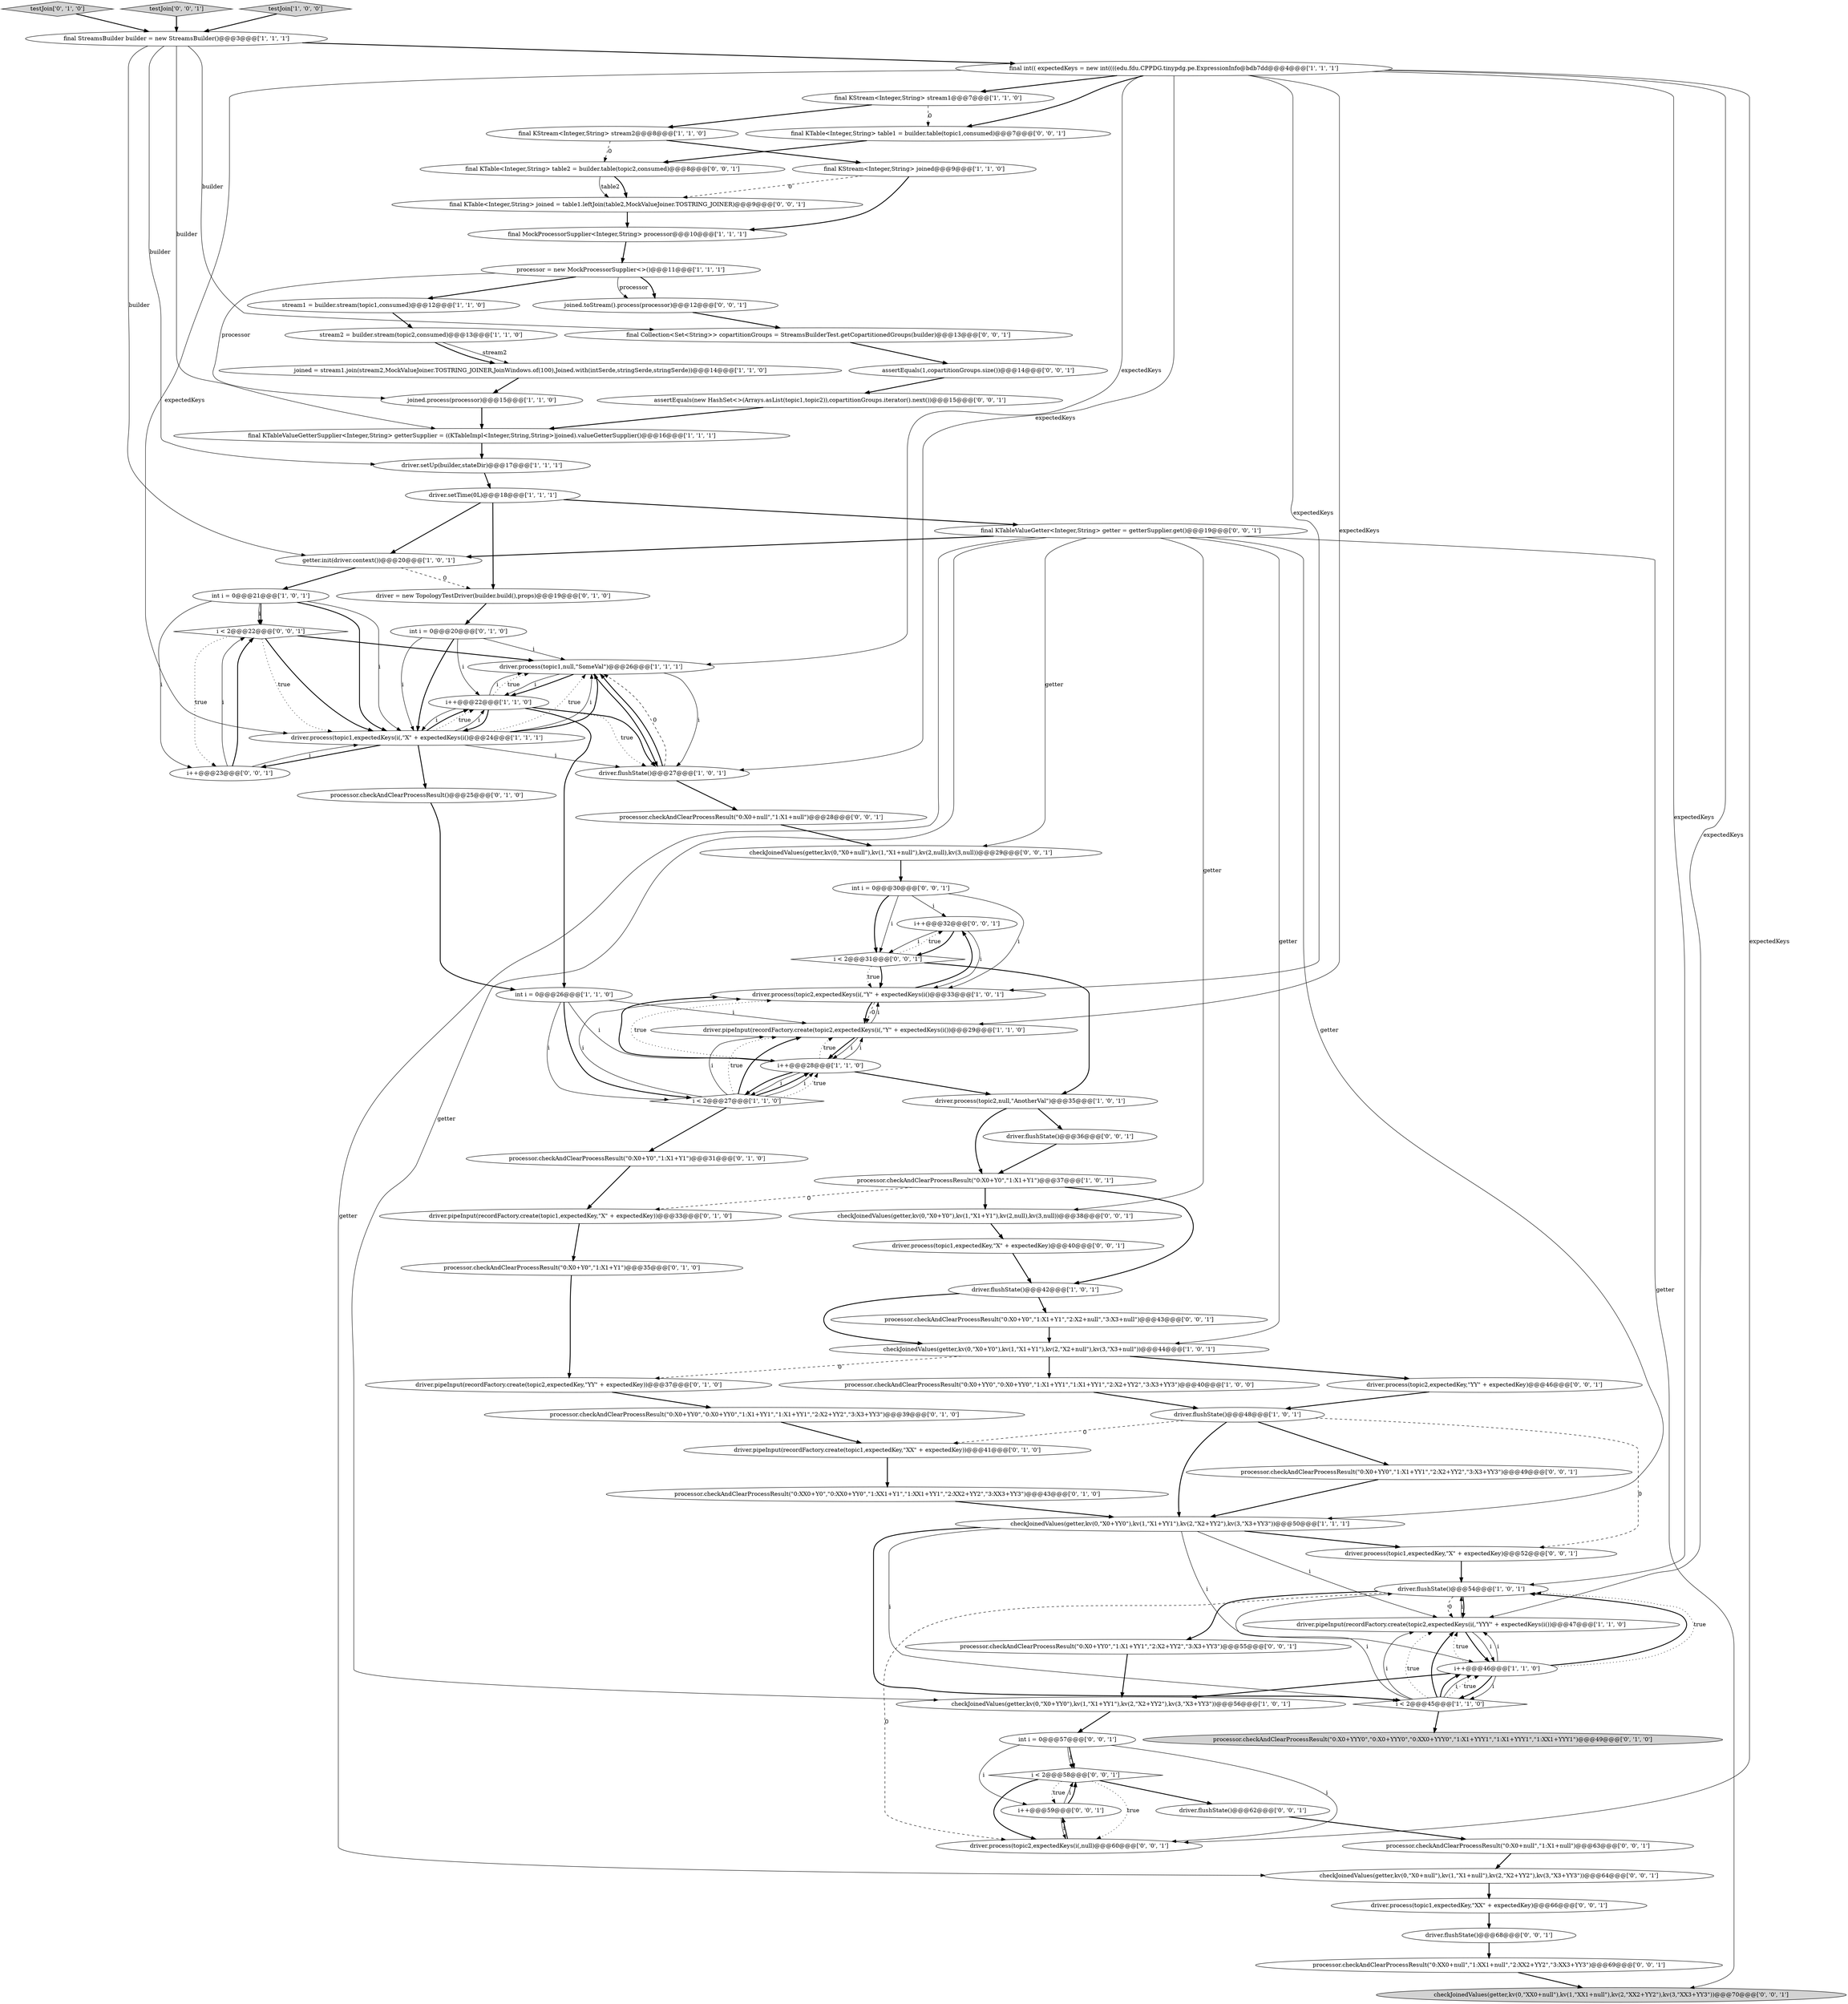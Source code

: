 digraph {
83 [style = filled, label = "checkJoinedValues(getter,kv(0,\"XX0+null\"),kv(1,\"XX1+null\"),kv(2,\"XX2+YY2\"),kv(3,\"XX3+YY3\"))@@@70@@@['0', '0', '1']", fillcolor = lightgray, shape = ellipse image = "AAA0AAABBB3BBB"];
63 [style = filled, label = "i < 2@@@58@@@['0', '0', '1']", fillcolor = white, shape = diamond image = "AAA0AAABBB3BBB"];
66 [style = filled, label = "driver.process(topic1,expectedKey,\"XX\" + expectedKey)@@@66@@@['0', '0', '1']", fillcolor = white, shape = ellipse image = "AAA0AAABBB3BBB"];
46 [style = filled, label = "processor.checkAndClearProcessResult(\"0:XX0+Y0\",\"0:XX0+YY0\",\"1:XX1+Y1\",\"1:XX1+YY1\",\"2:XX2+YY2\",\"3:XX3+YY3\")@@@43@@@['0', '1', '0']", fillcolor = white, shape = ellipse image = "AAA0AAABBB2BBB"];
67 [style = filled, label = "driver.flushState()@@@36@@@['0', '0', '1']", fillcolor = white, shape = ellipse image = "AAA0AAABBB3BBB"];
21 [style = filled, label = "driver.pipeInput(recordFactory.create(topic2,expectedKeys(i(,\"YYY\" + expectedKeys(i())@@@47@@@['1', '1', '0']", fillcolor = white, shape = ellipse image = "AAA1AAABBB1BBB"];
20 [style = filled, label = "int i = 0@@@21@@@['1', '0', '1']", fillcolor = white, shape = ellipse image = "AAA0AAABBB1BBB"];
40 [style = filled, label = "testJoin['0', '1', '0']", fillcolor = lightgray, shape = diamond image = "AAA0AAABBB2BBB"];
34 [style = filled, label = "final KStream<Integer,String> stream2@@@8@@@['1', '1', '0']", fillcolor = white, shape = ellipse image = "AAA0AAABBB1BBB"];
45 [style = filled, label = "driver.pipeInput(recordFactory.create(topic1,expectedKey,\"XX\" + expectedKey))@@@41@@@['0', '1', '0']", fillcolor = white, shape = ellipse image = "AAA1AAABBB2BBB"];
13 [style = filled, label = "i++@@@28@@@['1', '1', '0']", fillcolor = white, shape = ellipse image = "AAA0AAABBB1BBB"];
1 [style = filled, label = "final StreamsBuilder builder = new StreamsBuilder()@@@3@@@['1', '1', '1']", fillcolor = white, shape = ellipse image = "AAA0AAABBB1BBB"];
57 [style = filled, label = "processor.checkAndClearProcessResult(\"0:X0+YY0\",\"1:X1+YY1\",\"2:X2+YY2\",\"3:X3+YY3\")@@@49@@@['0', '0', '1']", fillcolor = white, shape = ellipse image = "AAA0AAABBB3BBB"];
17 [style = filled, label = "checkJoinedValues(getter,kv(0,\"X0+YY0\"),kv(1,\"X1+YY1\"),kv(2,\"X2+YY2\"),kv(3,\"X3+YY3\"))@@@56@@@['1', '0', '1']", fillcolor = white, shape = ellipse image = "AAA0AAABBB1BBB"];
79 [style = filled, label = "driver.process(topic1,expectedKey,\"X\" + expectedKey)@@@52@@@['0', '0', '1']", fillcolor = white, shape = ellipse image = "AAA0AAABBB3BBB"];
61 [style = filled, label = "final KTable<Integer,String> joined = table1.leftJoin(table2,MockValueJoiner.TOSTRING_JOINER)@@@9@@@['0', '0', '1']", fillcolor = white, shape = ellipse image = "AAA0AAABBB3BBB"];
56 [style = filled, label = "assertEquals(new HashSet<>(Arrays.asList(topic1,topic2)),copartitionGroups.iterator().next())@@@15@@@['0', '0', '1']", fillcolor = white, shape = ellipse image = "AAA0AAABBB3BBB"];
68 [style = filled, label = "i++@@@59@@@['0', '0', '1']", fillcolor = white, shape = ellipse image = "AAA0AAABBB3BBB"];
12 [style = filled, label = "checkJoinedValues(getter,kv(0,\"X0+Y0\"),kv(1,\"X1+Y1\"),kv(2,\"X2+null\"),kv(3,\"X3+null\"))@@@44@@@['1', '0', '1']", fillcolor = white, shape = ellipse image = "AAA0AAABBB1BBB"];
35 [style = filled, label = "driver.flushState()@@@48@@@['1', '0', '1']", fillcolor = white, shape = ellipse image = "AAA0AAABBB1BBB"];
55 [style = filled, label = "i++@@@32@@@['0', '0', '1']", fillcolor = white, shape = ellipse image = "AAA0AAABBB3BBB"];
19 [style = filled, label = "joined = stream1.join(stream2,MockValueJoiner.TOSTRING_JOINER,JoinWindows.of(100),Joined.with(intSerde,stringSerde,stringSerde))@@@14@@@['1', '1', '0']", fillcolor = white, shape = ellipse image = "AAA0AAABBB1BBB"];
8 [style = filled, label = "driver.process(topic2,null,\"AnotherVal\")@@@35@@@['1', '0', '1']", fillcolor = white, shape = ellipse image = "AAA0AAABBB1BBB"];
58 [style = filled, label = "testJoin['0', '0', '1']", fillcolor = lightgray, shape = diamond image = "AAA0AAABBB3BBB"];
76 [style = filled, label = "assertEquals(1,copartitionGroups.size())@@@14@@@['0', '0', '1']", fillcolor = white, shape = ellipse image = "AAA0AAABBB3BBB"];
75 [style = filled, label = "final Collection<Set<String>> copartitionGroups = StreamsBuilderTest.getCopartitionedGroups(builder)@@@13@@@['0', '0', '1']", fillcolor = white, shape = ellipse image = "AAA0AAABBB3BBB"];
84 [style = filled, label = "i < 2@@@31@@@['0', '0', '1']", fillcolor = white, shape = diamond image = "AAA0AAABBB3BBB"];
3 [style = filled, label = "driver.setTime(0L)@@@18@@@['1', '1', '1']", fillcolor = white, shape = ellipse image = "AAA0AAABBB1BBB"];
4 [style = filled, label = "joined.process(processor)@@@15@@@['1', '1', '0']", fillcolor = white, shape = ellipse image = "AAA0AAABBB1BBB"];
30 [style = filled, label = "i++@@@22@@@['1', '1', '0']", fillcolor = white, shape = ellipse image = "AAA0AAABBB1BBB"];
41 [style = filled, label = "driver.pipeInput(recordFactory.create(topic1,expectedKey,\"X\" + expectedKey))@@@33@@@['0', '1', '0']", fillcolor = white, shape = ellipse image = "AAA1AAABBB2BBB"];
51 [style = filled, label = "processor.checkAndClearProcessResult(\"0:X0+Y0\",\"1:X1+Y1\",\"2:X2+null\",\"3:X3+null\")@@@43@@@['0', '0', '1']", fillcolor = white, shape = ellipse image = "AAA0AAABBB3BBB"];
81 [style = filled, label = "processor.checkAndClearProcessResult(\"0:X0+null\",\"1:X1+null\")@@@63@@@['0', '0', '1']", fillcolor = white, shape = ellipse image = "AAA0AAABBB3BBB"];
27 [style = filled, label = "final KStream<Integer,String> stream1@@@7@@@['1', '1', '0']", fillcolor = white, shape = ellipse image = "AAA0AAABBB1BBB"];
10 [style = filled, label = "driver.setUp(builder,stateDir)@@@17@@@['1', '1', '1']", fillcolor = white, shape = ellipse image = "AAA0AAABBB1BBB"];
50 [style = filled, label = "driver.process(topic2,expectedKeys(i(,null)@@@60@@@['0', '0', '1']", fillcolor = white, shape = ellipse image = "AAA0AAABBB3BBB"];
28 [style = filled, label = "driver.flushState()@@@54@@@['1', '0', '1']", fillcolor = white, shape = ellipse image = "AAA0AAABBB1BBB"];
74 [style = filled, label = "int i = 0@@@57@@@['0', '0', '1']", fillcolor = white, shape = ellipse image = "AAA0AAABBB3BBB"];
37 [style = filled, label = "final KTableValueGetterSupplier<Integer,String> getterSupplier = ((KTableImpl<Integer,String,String>)joined).valueGetterSupplier()@@@16@@@['1', '1', '1']", fillcolor = white, shape = ellipse image = "AAA0AAABBB1BBB"];
62 [style = filled, label = "driver.process(topic1,expectedKey,\"X\" + expectedKey)@@@40@@@['0', '0', '1']", fillcolor = white, shape = ellipse image = "AAA0AAABBB3BBB"];
24 [style = filled, label = "final MockProcessorSupplier<Integer,String> processor@@@10@@@['1', '1', '1']", fillcolor = white, shape = ellipse image = "AAA0AAABBB1BBB"];
60 [style = filled, label = "joined.toStream().process(processor)@@@12@@@['0', '0', '1']", fillcolor = white, shape = ellipse image = "AAA0AAABBB3BBB"];
15 [style = filled, label = "driver.process(topic1,null,\"SomeVal\")@@@26@@@['1', '1', '1']", fillcolor = white, shape = ellipse image = "AAA0AAABBB1BBB"];
16 [style = filled, label = "final int(( expectedKeys = new int((((edu.fdu.CPPDG.tinypdg.pe.ExpressionInfo@bdb7dd@@@4@@@['1', '1', '1']", fillcolor = white, shape = ellipse image = "AAA0AAABBB1BBB"];
52 [style = filled, label = "final KTable<Integer,String> table2 = builder.table(topic2,consumed)@@@8@@@['0', '0', '1']", fillcolor = white, shape = ellipse image = "AAA0AAABBB3BBB"];
53 [style = filled, label = "final KTable<Integer,String> table1 = builder.table(topic1,consumed)@@@7@@@['0', '0', '1']", fillcolor = white, shape = ellipse image = "AAA0AAABBB3BBB"];
9 [style = filled, label = "i < 2@@@45@@@['1', '1', '0']", fillcolor = white, shape = diamond image = "AAA0AAABBB1BBB"];
69 [style = filled, label = "checkJoinedValues(getter,kv(0,\"X0+null\"),kv(1,\"X1+null\"),kv(2,\"X2+YY2\"),kv(3,\"X3+YY3\"))@@@64@@@['0', '0', '1']", fillcolor = white, shape = ellipse image = "AAA0AAABBB3BBB"];
72 [style = filled, label = "checkJoinedValues(getter,kv(0,\"X0+Y0\"),kv(1,\"X1+Y1\"),kv(2,null),kv(3,null))@@@38@@@['0', '0', '1']", fillcolor = white, shape = ellipse image = "AAA0AAABBB3BBB"];
49 [style = filled, label = "processor.checkAndClearProcessResult(\"0:X0+Y0\",\"1:X1+Y1\")@@@35@@@['0', '1', '0']", fillcolor = white, shape = ellipse image = "AAA0AAABBB2BBB"];
80 [style = filled, label = "i < 2@@@22@@@['0', '0', '1']", fillcolor = white, shape = diamond image = "AAA0AAABBB3BBB"];
11 [style = filled, label = "stream2 = builder.stream(topic2,consumed)@@@13@@@['1', '1', '0']", fillcolor = white, shape = ellipse image = "AAA0AAABBB1BBB"];
25 [style = filled, label = "processor.checkAndClearProcessResult(\"0:X0+Y0\",\"1:X1+Y1\")@@@37@@@['1', '0', '1']", fillcolor = white, shape = ellipse image = "AAA0AAABBB1BBB"];
18 [style = filled, label = "testJoin['1', '0', '0']", fillcolor = lightgray, shape = diamond image = "AAA0AAABBB1BBB"];
73 [style = filled, label = "processor.checkAndClearProcessResult(\"0:XX0+null\",\"1:XX1+null\",\"2:XX2+YY2\",\"3:XX3+YY3\")@@@69@@@['0', '0', '1']", fillcolor = white, shape = ellipse image = "AAA0AAABBB3BBB"];
36 [style = filled, label = "driver.process(topic1,expectedKeys(i(,\"X\" + expectedKeys(i()@@@24@@@['1', '1', '1']", fillcolor = white, shape = ellipse image = "AAA0AAABBB1BBB"];
78 [style = filled, label = "driver.process(topic2,expectedKey,\"YY\" + expectedKey)@@@46@@@['0', '0', '1']", fillcolor = white, shape = ellipse image = "AAA0AAABBB3BBB"];
82 [style = filled, label = "final KTableValueGetter<Integer,String> getter = getterSupplier.get()@@@19@@@['0', '0', '1']", fillcolor = white, shape = ellipse image = "AAA0AAABBB3BBB"];
26 [style = filled, label = "processor = new MockProcessorSupplier<>()@@@11@@@['1', '1', '1']", fillcolor = white, shape = ellipse image = "AAA0AAABBB1BBB"];
39 [style = filled, label = "driver = new TopologyTestDriver(builder.build(),props)@@@19@@@['0', '1', '0']", fillcolor = white, shape = ellipse image = "AAA1AAABBB2BBB"];
47 [style = filled, label = "int i = 0@@@20@@@['0', '1', '0']", fillcolor = white, shape = ellipse image = "AAA0AAABBB2BBB"];
23 [style = filled, label = "checkJoinedValues(getter,kv(0,\"X0+YY0\"),kv(1,\"X1+YY1\"),kv(2,\"X2+YY2\"),kv(3,\"X3+YY3\"))@@@50@@@['1', '1', '1']", fillcolor = white, shape = ellipse image = "AAA0AAABBB1BBB"];
65 [style = filled, label = "int i = 0@@@30@@@['0', '0', '1']", fillcolor = white, shape = ellipse image = "AAA0AAABBB3BBB"];
59 [style = filled, label = "driver.flushState()@@@62@@@['0', '0', '1']", fillcolor = white, shape = ellipse image = "AAA0AAABBB3BBB"];
2 [style = filled, label = "driver.pipeInput(recordFactory.create(topic2,expectedKeys(i(,\"Y\" + expectedKeys(i())@@@29@@@['1', '1', '0']", fillcolor = white, shape = ellipse image = "AAA1AAABBB1BBB"];
6 [style = filled, label = "stream1 = builder.stream(topic1,consumed)@@@12@@@['1', '1', '0']", fillcolor = white, shape = ellipse image = "AAA0AAABBB1BBB"];
44 [style = filled, label = "processor.checkAndClearProcessResult(\"0:X0+YYY0\",\"0:X0+YYY0\",\"0:XX0+YYY0\",\"1:X1+YYY1\",\"1:X1+YYY1\",\"1:XX1+YYY1\")@@@49@@@['0', '1', '0']", fillcolor = lightgray, shape = ellipse image = "AAA0AAABBB2BBB"];
29 [style = filled, label = "final KStream<Integer,String> joined@@@9@@@['1', '1', '0']", fillcolor = white, shape = ellipse image = "AAA0AAABBB1BBB"];
54 [style = filled, label = "processor.checkAndClearProcessResult(\"0:X0+null\",\"1:X1+null\")@@@28@@@['0', '0', '1']", fillcolor = white, shape = ellipse image = "AAA0AAABBB3BBB"];
33 [style = filled, label = "driver.flushState()@@@42@@@['1', '0', '1']", fillcolor = white, shape = ellipse image = "AAA0AAABBB1BBB"];
14 [style = filled, label = "i++@@@46@@@['1', '1', '0']", fillcolor = white, shape = ellipse image = "AAA0AAABBB1BBB"];
5 [style = filled, label = "i < 2@@@27@@@['1', '1', '0']", fillcolor = white, shape = diamond image = "AAA0AAABBB1BBB"];
38 [style = filled, label = "processor.checkAndClearProcessResult(\"0:X0+YY0\",\"0:X0+YY0\",\"1:X1+YY1\",\"1:X1+YY1\",\"2:X2+YY2\",\"3:X3+YY3\")@@@39@@@['0', '1', '0']", fillcolor = white, shape = ellipse image = "AAA0AAABBB2BBB"];
43 [style = filled, label = "driver.pipeInput(recordFactory.create(topic2,expectedKey,\"YY\" + expectedKey))@@@37@@@['0', '1', '0']", fillcolor = white, shape = ellipse image = "AAA1AAABBB2BBB"];
64 [style = filled, label = "i++@@@23@@@['0', '0', '1']", fillcolor = white, shape = ellipse image = "AAA0AAABBB3BBB"];
7 [style = filled, label = "driver.process(topic2,expectedKeys(i(,\"Y\" + expectedKeys(i()@@@33@@@['1', '0', '1']", fillcolor = white, shape = ellipse image = "AAA0AAABBB1BBB"];
0 [style = filled, label = "processor.checkAndClearProcessResult(\"0:X0+YY0\",\"0:X0+YY0\",\"1:X1+YY1\",\"1:X1+YY1\",\"2:X2+YY2\",\"3:X3+YY3\")@@@40@@@['1', '0', '0']", fillcolor = white, shape = ellipse image = "AAA0AAABBB1BBB"];
32 [style = filled, label = "int i = 0@@@26@@@['1', '1', '0']", fillcolor = white, shape = ellipse image = "AAA0AAABBB1BBB"];
48 [style = filled, label = "processor.checkAndClearProcessResult()@@@25@@@['0', '1', '0']", fillcolor = white, shape = ellipse image = "AAA0AAABBB2BBB"];
77 [style = filled, label = "driver.flushState()@@@68@@@['0', '0', '1']", fillcolor = white, shape = ellipse image = "AAA0AAABBB3BBB"];
31 [style = filled, label = "driver.flushState()@@@27@@@['1', '0', '1']", fillcolor = white, shape = ellipse image = "AAA0AAABBB1BBB"];
70 [style = filled, label = "processor.checkAndClearProcessResult(\"0:X0+YY0\",\"1:X1+YY1\",\"2:X2+YY2\",\"3:X3+YY3\")@@@55@@@['0', '0', '1']", fillcolor = white, shape = ellipse image = "AAA0AAABBB3BBB"];
71 [style = filled, label = "checkJoinedValues(getter,kv(0,\"X0+null\"),kv(1,\"X1+null\"),kv(2,null),kv(3,null))@@@29@@@['0', '0', '1']", fillcolor = white, shape = ellipse image = "AAA0AAABBB3BBB"];
42 [style = filled, label = "processor.checkAndClearProcessResult(\"0:X0+Y0\",\"1:X1+Y1\")@@@31@@@['0', '1', '0']", fillcolor = white, shape = ellipse image = "AAA0AAABBB2BBB"];
22 [style = filled, label = "getter.init(driver.context())@@@20@@@['1', '0', '1']", fillcolor = white, shape = ellipse image = "AAA0AAABBB1BBB"];
28->21 [style = bold, label=""];
23->9 [style = bold, label=""];
31->54 [style = bold, label=""];
62->33 [style = bold, label=""];
36->15 [style = dotted, label="true"];
37->10 [style = bold, label=""];
23->21 [style = solid, label="i"];
5->7 [style = solid, label="i"];
65->7 [style = solid, label="i"];
63->50 [style = bold, label=""];
36->30 [style = bold, label=""];
32->2 [style = solid, label="i"];
55->84 [style = bold, label=""];
47->30 [style = solid, label="i"];
50->68 [style = bold, label=""];
84->7 [style = bold, label=""];
73->83 [style = bold, label=""];
54->71 [style = bold, label=""];
22->20 [style = bold, label=""];
16->28 [style = solid, label="expectedKeys"];
36->15 [style = solid, label="i"];
82->69 [style = solid, label="getter"];
10->3 [style = bold, label=""];
5->13 [style = bold, label=""];
36->64 [style = bold, label=""];
14->28 [style = bold, label=""];
65->55 [style = solid, label="i"];
30->15 [style = solid, label="i"];
45->46 [style = bold, label=""];
15->30 [style = solid, label="i"];
14->28 [style = dotted, label="true"];
30->31 [style = dotted, label="true"];
51->12 [style = bold, label=""];
8->25 [style = bold, label=""];
16->36 [style = solid, label="expectedKeys"];
82->23 [style = solid, label="getter"];
1->37 [style = solid, label="builder"];
63->50 [style = dotted, label="true"];
41->49 [style = bold, label=""];
28->70 [style = bold, label=""];
9->14 [style = bold, label=""];
64->80 [style = solid, label="i"];
39->47 [style = bold, label=""];
7->2 [style = dashed, label="0"];
3->82 [style = bold, label=""];
26->60 [style = bold, label=""];
34->29 [style = bold, label=""];
27->34 [style = bold, label=""];
26->60 [style = solid, label="processor"];
33->12 [style = bold, label=""];
79->28 [style = bold, label=""];
5->2 [style = solid, label="i"];
68->63 [style = solid, label="i"];
12->0 [style = bold, label=""];
14->17 [style = bold, label=""];
8->67 [style = bold, label=""];
16->2 [style = solid, label="expectedKeys"];
40->1 [style = bold, label=""];
12->78 [style = bold, label=""];
11->19 [style = solid, label="stream2"];
52->61 [style = bold, label=""];
33->51 [style = bold, label=""];
15->31 [style = solid, label="i"];
9->14 [style = solid, label="i"];
16->15 [style = solid, label="expectedKeys"];
47->36 [style = solid, label="i"];
72->62 [style = bold, label=""];
82->72 [style = solid, label="getter"];
77->73 [style = bold, label=""];
6->11 [style = bold, label=""];
9->21 [style = solid, label="i"];
47->36 [style = bold, label=""];
15->31 [style = bold, label=""];
1->22 [style = solid, label="builder"];
49->43 [style = bold, label=""];
25->33 [style = bold, label=""];
5->42 [style = bold, label=""];
32->5 [style = solid, label="i"];
13->2 [style = solid, label="i"];
7->55 [style = bold, label=""];
20->64 [style = solid, label="i"];
16->53 [style = bold, label=""];
65->84 [style = bold, label=""];
78->35 [style = bold, label=""];
30->31 [style = bold, label=""];
75->76 [style = bold, label=""];
56->37 [style = bold, label=""];
17->74 [style = bold, label=""];
35->79 [style = dashed, label="0"];
14->9 [style = solid, label="i"];
74->63 [style = bold, label=""];
35->23 [style = bold, label=""];
84->8 [style = bold, label=""];
67->25 [style = bold, label=""];
25->72 [style = bold, label=""];
74->50 [style = solid, label="i"];
76->56 [style = bold, label=""];
3->22 [style = bold, label=""];
82->17 [style = solid, label="getter"];
20->36 [style = bold, label=""];
47->15 [style = solid, label="i"];
55->7 [style = solid, label="i"];
31->15 [style = bold, label=""];
60->75 [style = bold, label=""];
24->26 [style = bold, label=""];
30->36 [style = bold, label=""];
48->32 [style = bold, label=""];
25->41 [style = dashed, label="0"];
27->53 [style = dashed, label="0"];
13->5 [style = bold, label=""];
31->15 [style = dashed, label="0"];
14->21 [style = solid, label="i"];
81->69 [style = bold, label=""];
55->84 [style = solid, label="i"];
7->2 [style = bold, label=""];
38->45 [style = bold, label=""];
28->21 [style = dashed, label="0"];
15->30 [style = bold, label=""];
21->14 [style = bold, label=""];
57->23 [style = bold, label=""];
63->68 [style = dotted, label="true"];
64->36 [style = solid, label="i"];
2->13 [style = bold, label=""];
46->23 [style = bold, label=""];
69->66 [style = bold, label=""];
13->5 [style = solid, label="i"];
5->13 [style = solid, label="i"];
14->9 [style = bold, label=""];
20->80 [style = bold, label=""];
63->59 [style = bold, label=""];
22->39 [style = dashed, label="0"];
66->77 [style = bold, label=""];
9->21 [style = dotted, label="true"];
2->13 [style = solid, label="i"];
82->71 [style = solid, label="getter"];
82->12 [style = solid, label="getter"];
74->63 [style = solid, label="i"];
42->41 [style = bold, label=""];
20->36 [style = solid, label="i"];
11->19 [style = bold, label=""];
30->32 [style = bold, label=""];
30->15 [style = dotted, label="true"];
16->27 [style = bold, label=""];
35->57 [style = bold, label=""];
19->4 [style = bold, label=""];
18->1 [style = bold, label=""];
12->43 [style = dashed, label="0"];
80->36 [style = dotted, label="true"];
13->8 [style = bold, label=""];
80->15 [style = bold, label=""];
36->48 [style = bold, label=""];
32->13 [style = solid, label="i"];
36->31 [style = solid, label="i"];
23->9 [style = solid, label="i"];
5->2 [style = dotted, label="true"];
5->2 [style = bold, label=""];
21->14 [style = solid, label="i"];
26->6 [style = bold, label=""];
82->83 [style = solid, label="getter"];
65->84 [style = solid, label="i"];
16->7 [style = solid, label="expectedKeys"];
52->61 [style = solid, label="table2"];
70->17 [style = bold, label=""];
36->30 [style = dotted, label="true"];
13->7 [style = bold, label=""];
59->81 [style = bold, label=""];
0->35 [style = bold, label=""];
9->44 [style = bold, label=""];
36->15 [style = bold, label=""];
9->14 [style = dotted, label="true"];
32->5 [style = bold, label=""];
29->61 [style = dashed, label="0"];
82->22 [style = bold, label=""];
1->75 [style = solid, label="builder"];
64->80 [style = bold, label=""];
5->13 [style = dotted, label="true"];
34->52 [style = dashed, label="0"];
16->31 [style = solid, label="expectedKeys"];
9->21 [style = bold, label=""];
30->36 [style = solid, label="i"];
4->37 [style = bold, label=""];
84->7 [style = dotted, label="true"];
28->50 [style = dashed, label="0"];
68->63 [style = bold, label=""];
14->21 [style = dotted, label="true"];
13->2 [style = dotted, label="true"];
2->7 [style = solid, label="i"];
61->24 [style = bold, label=""];
23->79 [style = bold, label=""];
1->10 [style = solid, label="builder"];
80->36 [style = bold, label=""];
20->80 [style = solid, label="i"];
68->50 [style = solid, label="i"];
35->45 [style = dashed, label="0"];
23->14 [style = solid, label="i"];
21->28 [style = solid, label="i"];
84->55 [style = dotted, label="true"];
9->28 [style = solid, label="i"];
16->21 [style = solid, label="expectedKeys"];
26->4 [style = solid, label="processor"];
29->24 [style = bold, label=""];
1->16 [style = bold, label=""];
71->65 [style = bold, label=""];
36->30 [style = solid, label="i"];
80->64 [style = dotted, label="true"];
43->38 [style = bold, label=""];
13->7 [style = dotted, label="true"];
16->50 [style = solid, label="expectedKeys"];
74->68 [style = solid, label="i"];
3->39 [style = bold, label=""];
58->1 [style = bold, label=""];
53->52 [style = bold, label=""];
}
